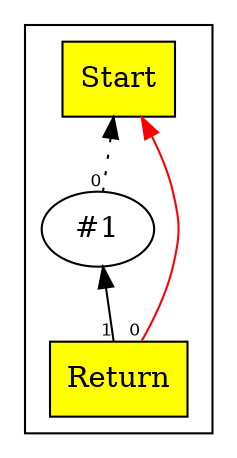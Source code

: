 digraph chapter01 {
/*
return 1;
*/
	rankdir=BT;
	ordering="in";
	concentrate="true";
	subgraph cluster_Nodes {
		Start1 [ shape=box style=filled fillcolor=yellow label="Start" ];
		Con_2 [ label="#1" ];
		Return3 [ shape=box style=filled fillcolor=yellow label="Return" ];
	}
	edge [ fontname=Helvetica, fontsize=8 ];
	Con_2 -> Start1[taillabel=0 style=dotted];
	Return3 -> Start1[taillabel=0 color=red];
	Return3 -> Con_2[taillabel=1];
}
